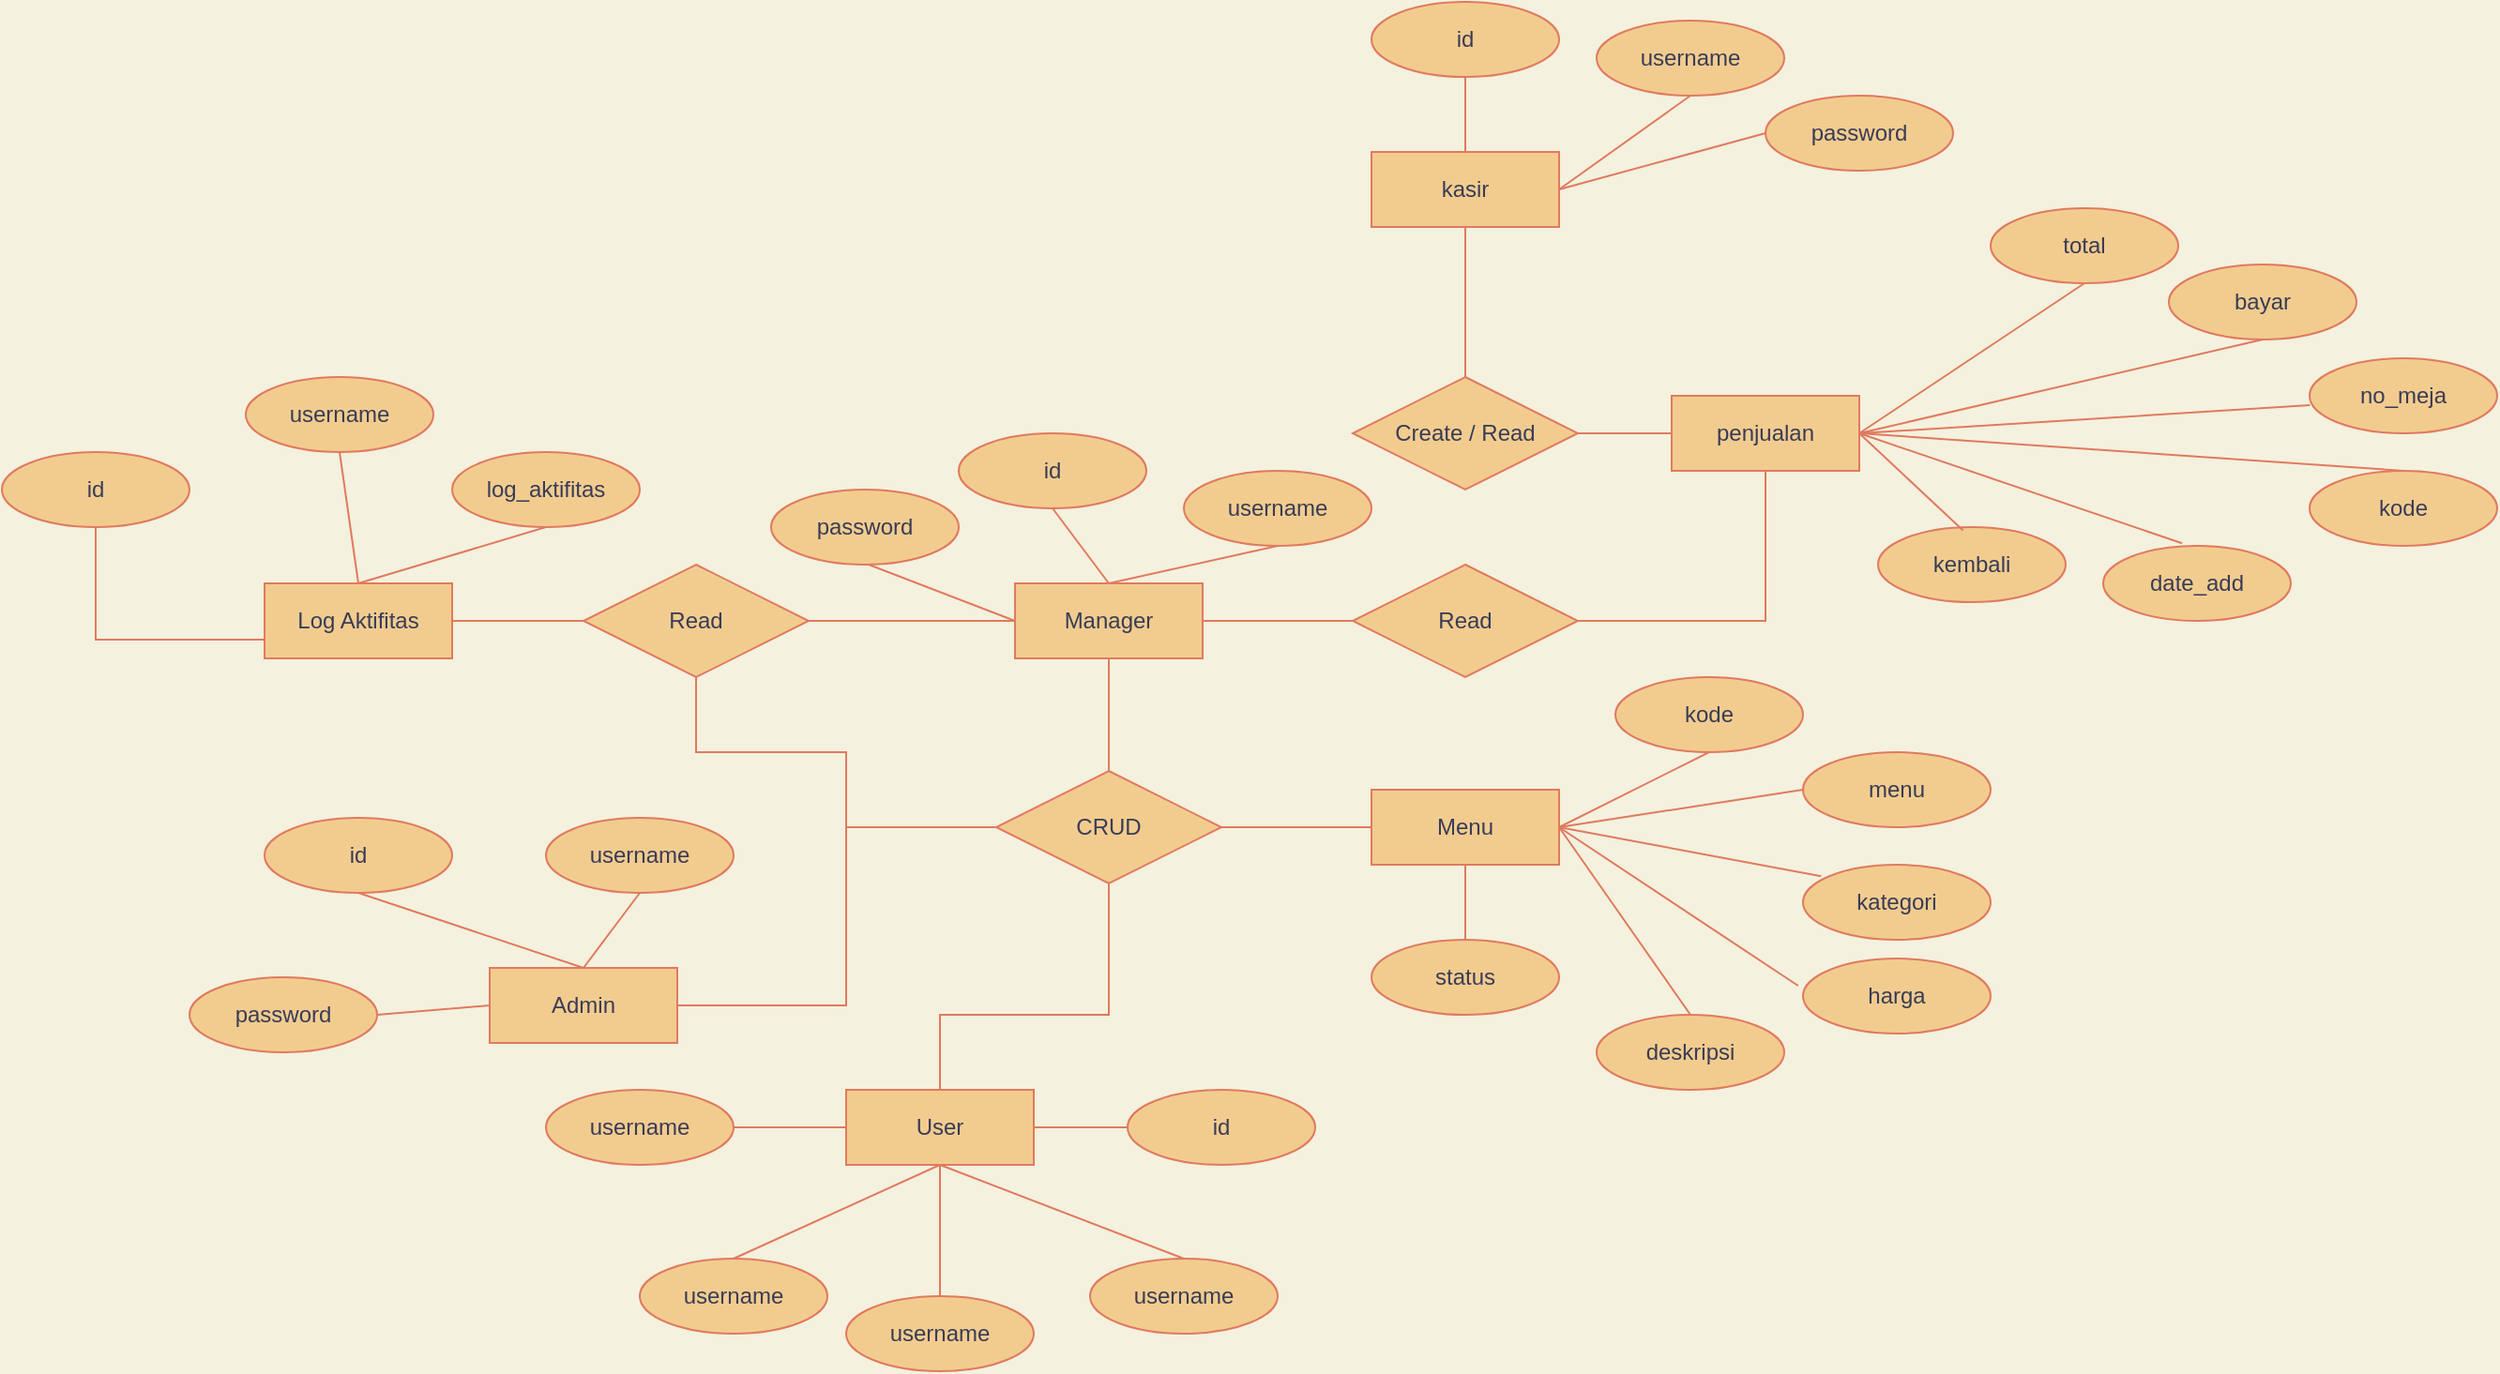 <mxfile version="13.9.9" type="device"><diagram id="X9nI8HVh4vwz8qUMNvSI" name="Page-1"><mxGraphModel dx="2310" dy="767" grid="1" gridSize="10" guides="1" tooltips="1" connect="1" arrows="1" fold="1" page="1" pageScale="1" pageWidth="850" pageHeight="1100" background="#F4F1DE" math="0" shadow="0"><root><mxCell id="0"/><mxCell id="1" parent="0"/><mxCell id="Bwz8TRf4W6_N14qJQdJL-1" value="kasir" style="whiteSpace=wrap;html=1;align=center;rounded=0;sketch=0;strokeColor=#E07A5F;fillColor=#F2CC8F;fontColor=#393C56;" vertex="1" parent="1"><mxGeometry y="80" width="100" height="40" as="geometry"/></mxCell><mxCell id="Bwz8TRf4W6_N14qJQdJL-2" value="id" style="ellipse;whiteSpace=wrap;html=1;align=center;rounded=0;sketch=0;strokeColor=#E07A5F;fillColor=#F2CC8F;fontColor=#393C56;" vertex="1" parent="1"><mxGeometry width="100" height="40" as="geometry"/></mxCell><mxCell id="Bwz8TRf4W6_N14qJQdJL-3" value="password&lt;span style=&quot;color: rgba(0 , 0 , 0 , 0) ; font-family: monospace ; font-size: 0px&quot;&gt;%3CmxGraphModel%3E%3Croot%3E%3CmxCell%20id%3D%220%22%2F%3E%3CmxCell%20id%3D%221%22%20parent%3D%220%22%2F%3E%3CmxCell%20id%3D%222%22%20value%3D%22Attribute%22%20style%3D%22ellipse%3BwhiteSpace%3Dwrap%3Bhtml%3D1%3Balign%3Dcenter%3Brounded%3D0%3Bsketch%3D0%3BstrokeColor%3D%23E07A5F%3BfillColor%3D%23F2CC8F%3BfontColor%3D%23393C56%3B%22%20vertex%3D%221%22%20parent%3D%221%22%3E%3CmxGeometry%20x%3D%2270%22%20y%3D%2260%22%20width%3D%22100%22%20height%3D%2240%22%20as%3D%22geometry%22%2F%3E%3C%2FmxCell%3E%3C%2Froot%3E%3C%2FmxGraphModel%3E&lt;/span&gt;" style="ellipse;whiteSpace=wrap;html=1;align=center;rounded=0;sketch=0;strokeColor=#E07A5F;fillColor=#F2CC8F;fontColor=#393C56;" vertex="1" parent="1"><mxGeometry x="210" y="50" width="100" height="40" as="geometry"/></mxCell><mxCell id="Bwz8TRf4W6_N14qJQdJL-4" value="username&lt;br&gt;" style="ellipse;whiteSpace=wrap;html=1;align=center;rounded=0;sketch=0;strokeColor=#E07A5F;fillColor=#F2CC8F;fontColor=#393C56;" vertex="1" parent="1"><mxGeometry x="120" y="10" width="100" height="40" as="geometry"/></mxCell><mxCell id="Bwz8TRf4W6_N14qJQdJL-9" value="" style="endArrow=none;html=1;rounded=0;strokeColor=#E07A5F;fillColor=#F2CC8F;fontColor=#393C56;exitX=1;exitY=0.5;exitDx=0;exitDy=0;entryX=0;entryY=0.5;entryDx=0;entryDy=0;" edge="1" parent="1" source="Bwz8TRf4W6_N14qJQdJL-1" target="Bwz8TRf4W6_N14qJQdJL-3"><mxGeometry relative="1" as="geometry"><mxPoint x="110" y="110" as="sourcePoint"/><mxPoint x="210" y="140" as="targetPoint"/></mxGeometry></mxCell><mxCell id="Bwz8TRf4W6_N14qJQdJL-10" value="" style="endArrow=none;html=1;rounded=0;strokeColor=#E07A5F;fillColor=#F2CC8F;fontColor=#393C56;exitX=1;exitY=0.5;exitDx=0;exitDy=0;entryX=0.5;entryY=1;entryDx=0;entryDy=0;" edge="1" parent="1" source="Bwz8TRf4W6_N14qJQdJL-1" target="Bwz8TRf4W6_N14qJQdJL-4"><mxGeometry relative="1" as="geometry"><mxPoint x="110" y="110" as="sourcePoint"/><mxPoint x="220" y="80" as="targetPoint"/></mxGeometry></mxCell><mxCell id="Bwz8TRf4W6_N14qJQdJL-11" value="" style="endArrow=none;html=1;rounded=0;strokeColor=#E07A5F;fillColor=#F2CC8F;fontColor=#393C56;exitX=0.5;exitY=0;exitDx=0;exitDy=0;entryX=0.5;entryY=1;entryDx=0;entryDy=0;" edge="1" parent="1" source="Bwz8TRf4W6_N14qJQdJL-1" target="Bwz8TRf4W6_N14qJQdJL-2"><mxGeometry relative="1" as="geometry"><mxPoint x="110" y="110" as="sourcePoint"/><mxPoint x="180" y="60" as="targetPoint"/></mxGeometry></mxCell><mxCell id="Bwz8TRf4W6_N14qJQdJL-12" value="Create / Read" style="shape=rhombus;perimeter=rhombusPerimeter;whiteSpace=wrap;html=1;align=center;rounded=0;sketch=0;strokeColor=#E07A5F;fillColor=#F2CC8F;fontColor=#393C56;" vertex="1" parent="1"><mxGeometry x="-10" y="200" width="120" height="60" as="geometry"/></mxCell><mxCell id="Bwz8TRf4W6_N14qJQdJL-13" value="penjualan" style="whiteSpace=wrap;html=1;align=center;rounded=0;sketch=0;strokeColor=#E07A5F;fillColor=#F2CC8F;fontColor=#393C56;" vertex="1" parent="1"><mxGeometry x="160" y="210" width="100" height="40" as="geometry"/></mxCell><mxCell id="Bwz8TRf4W6_N14qJQdJL-15" value="" style="endArrow=none;html=1;rounded=0;strokeColor=#E07A5F;fillColor=#F2CC8F;fontColor=#393C56;exitX=0.5;exitY=1;exitDx=0;exitDy=0;entryX=0.5;entryY=0;entryDx=0;entryDy=0;" edge="1" parent="1" source="Bwz8TRf4W6_N14qJQdJL-1" target="Bwz8TRf4W6_N14qJQdJL-12"><mxGeometry relative="1" as="geometry"><mxPoint x="60" y="170" as="sourcePoint"/><mxPoint x="220" y="170" as="targetPoint"/></mxGeometry></mxCell><mxCell id="Bwz8TRf4W6_N14qJQdJL-16" value="" style="endArrow=none;html=1;rounded=0;strokeColor=#E07A5F;fillColor=#F2CC8F;fontColor=#393C56;exitX=0;exitY=0.5;exitDx=0;exitDy=0;entryX=1;entryY=0.5;entryDx=0;entryDy=0;" edge="1" parent="1" source="Bwz8TRf4W6_N14qJQdJL-13" target="Bwz8TRf4W6_N14qJQdJL-12"><mxGeometry relative="1" as="geometry"><mxPoint x="60" y="130" as="sourcePoint"/><mxPoint x="70" y="210" as="targetPoint"/></mxGeometry></mxCell><mxCell id="Bwz8TRf4W6_N14qJQdJL-17" value="kode" style="ellipse;whiteSpace=wrap;html=1;align=center;rounded=0;sketch=0;strokeColor=#E07A5F;fillColor=#F2CC8F;fontColor=#393C56;" vertex="1" parent="1"><mxGeometry x="500" y="250" width="100" height="40" as="geometry"/></mxCell><mxCell id="Bwz8TRf4W6_N14qJQdJL-18" value="no_meja" style="ellipse;whiteSpace=wrap;html=1;align=center;rounded=0;sketch=0;strokeColor=#E07A5F;fillColor=#F2CC8F;fontColor=#393C56;" vertex="1" parent="1"><mxGeometry x="500" y="190" width="100" height="40" as="geometry"/></mxCell><mxCell id="Bwz8TRf4W6_N14qJQdJL-19" value="total" style="ellipse;whiteSpace=wrap;html=1;align=center;rounded=0;sketch=0;strokeColor=#E07A5F;fillColor=#F2CC8F;fontColor=#393C56;" vertex="1" parent="1"><mxGeometry x="330" y="110" width="100" height="40" as="geometry"/></mxCell><mxCell id="Bwz8TRf4W6_N14qJQdJL-20" value="bayar" style="ellipse;whiteSpace=wrap;html=1;align=center;rounded=0;sketch=0;strokeColor=#E07A5F;fillColor=#F2CC8F;fontColor=#393C56;" vertex="1" parent="1"><mxGeometry x="425" y="140" width="100" height="40" as="geometry"/></mxCell><mxCell id="Bwz8TRf4W6_N14qJQdJL-21" value="kembali" style="ellipse;whiteSpace=wrap;html=1;align=center;rounded=0;sketch=0;strokeColor=#E07A5F;fillColor=#F2CC8F;fontColor=#393C56;" vertex="1" parent="1"><mxGeometry x="270" y="280" width="100" height="40" as="geometry"/></mxCell><mxCell id="Bwz8TRf4W6_N14qJQdJL-22" value="date_add" style="ellipse;whiteSpace=wrap;html=1;align=center;rounded=0;sketch=0;strokeColor=#E07A5F;fillColor=#F2CC8F;fontColor=#393C56;" vertex="1" parent="1"><mxGeometry x="390" y="290" width="100" height="40" as="geometry"/></mxCell><mxCell id="Bwz8TRf4W6_N14qJQdJL-23" value="" style="endArrow=none;html=1;rounded=0;strokeColor=#E07A5F;fillColor=#F2CC8F;fontColor=#393C56;exitX=1;exitY=0.5;exitDx=0;exitDy=0;entryX=0.5;entryY=1;entryDx=0;entryDy=0;" edge="1" parent="1" source="Bwz8TRf4W6_N14qJQdJL-13" target="Bwz8TRf4W6_N14qJQdJL-19"><mxGeometry relative="1" as="geometry"><mxPoint x="280" y="220" as="sourcePoint"/><mxPoint x="440" y="220" as="targetPoint"/></mxGeometry></mxCell><mxCell id="Bwz8TRf4W6_N14qJQdJL-24" value="" style="endArrow=none;html=1;rounded=0;strokeColor=#E07A5F;fillColor=#F2CC8F;fontColor=#393C56;exitX=1;exitY=0.5;exitDx=0;exitDy=0;entryX=0.5;entryY=1;entryDx=0;entryDy=0;" edge="1" parent="1" source="Bwz8TRf4W6_N14qJQdJL-13" target="Bwz8TRf4W6_N14qJQdJL-20"><mxGeometry relative="1" as="geometry"><mxPoint x="320" y="220" as="sourcePoint"/><mxPoint x="480" y="220" as="targetPoint"/></mxGeometry></mxCell><mxCell id="Bwz8TRf4W6_N14qJQdJL-25" value="" style="endArrow=none;html=1;rounded=0;strokeColor=#E07A5F;fillColor=#F2CC8F;fontColor=#393C56;exitX=1;exitY=0.5;exitDx=0;exitDy=0;entryX=0.002;entryY=0.626;entryDx=0;entryDy=0;entryPerimeter=0;" edge="1" parent="1" source="Bwz8TRf4W6_N14qJQdJL-13" target="Bwz8TRf4W6_N14qJQdJL-18"><mxGeometry relative="1" as="geometry"><mxPoint x="330" y="230" as="sourcePoint"/><mxPoint x="490" y="230" as="targetPoint"/></mxGeometry></mxCell><mxCell id="Bwz8TRf4W6_N14qJQdJL-26" value="" style="endArrow=none;html=1;rounded=0;strokeColor=#E07A5F;fillColor=#F2CC8F;fontColor=#393C56;exitX=1;exitY=0.5;exitDx=0;exitDy=0;entryX=0.5;entryY=0;entryDx=0;entryDy=0;" edge="1" parent="1" source="Bwz8TRf4W6_N14qJQdJL-13" target="Bwz8TRf4W6_N14qJQdJL-17"><mxGeometry relative="1" as="geometry"><mxPoint x="340" y="240" as="sourcePoint"/><mxPoint x="500" y="240" as="targetPoint"/></mxGeometry></mxCell><mxCell id="Bwz8TRf4W6_N14qJQdJL-27" value="" style="endArrow=none;html=1;rounded=0;strokeColor=#E07A5F;fillColor=#F2CC8F;fontColor=#393C56;entryX=0.421;entryY=-0.034;entryDx=0;entryDy=0;entryPerimeter=0;" edge="1" parent="1" target="Bwz8TRf4W6_N14qJQdJL-22"><mxGeometry relative="1" as="geometry"><mxPoint x="260" y="230" as="sourcePoint"/><mxPoint x="420" y="230" as="targetPoint"/></mxGeometry></mxCell><mxCell id="Bwz8TRf4W6_N14qJQdJL-28" value="" style="endArrow=none;html=1;rounded=0;strokeColor=#E07A5F;fillColor=#F2CC8F;fontColor=#393C56;exitX=1;exitY=0.5;exitDx=0;exitDy=0;entryX=0.453;entryY=0.043;entryDx=0;entryDy=0;entryPerimeter=0;" edge="1" parent="1" source="Bwz8TRf4W6_N14qJQdJL-13" target="Bwz8TRf4W6_N14qJQdJL-21"><mxGeometry relative="1" as="geometry"><mxPoint x="360" y="260" as="sourcePoint"/><mxPoint x="520" y="260" as="targetPoint"/></mxGeometry></mxCell><mxCell id="Bwz8TRf4W6_N14qJQdJL-29" value="Read" style="shape=rhombus;perimeter=rhombusPerimeter;whiteSpace=wrap;html=1;align=center;rounded=0;sketch=0;strokeColor=#E07A5F;fillColor=#F2CC8F;fontColor=#393C56;" vertex="1" parent="1"><mxGeometry x="-10" y="300" width="120" height="60" as="geometry"/></mxCell><mxCell id="Bwz8TRf4W6_N14qJQdJL-30" value="" style="endArrow=none;html=1;rounded=0;strokeColor=#E07A5F;fillColor=#F2CC8F;fontColor=#393C56;exitX=1;exitY=0.5;exitDx=0;exitDy=0;entryX=0.5;entryY=1;entryDx=0;entryDy=0;" edge="1" parent="1" source="Bwz8TRf4W6_N14qJQdJL-29" target="Bwz8TRf4W6_N14qJQdJL-13"><mxGeometry relative="1" as="geometry"><mxPoint x="210" y="370" as="sourcePoint"/><mxPoint x="370" y="370" as="targetPoint"/><Array as="points"><mxPoint x="210" y="330"/></Array></mxGeometry></mxCell><mxCell id="Bwz8TRf4W6_N14qJQdJL-32" value="Manager" style="whiteSpace=wrap;html=1;align=center;rounded=0;sketch=0;strokeColor=#E07A5F;fillColor=#F2CC8F;fontColor=#393C56;" vertex="1" parent="1"><mxGeometry x="-190" y="310" width="100" height="40" as="geometry"/></mxCell><mxCell id="Bwz8TRf4W6_N14qJQdJL-35" value="" style="endArrow=none;html=1;rounded=0;strokeColor=#E07A5F;fillColor=#F2CC8F;fontColor=#393C56;entryX=0;entryY=0.5;entryDx=0;entryDy=0;exitX=0;exitY=0.5;exitDx=0;exitDy=0;" edge="1" source="Bwz8TRf4W6_N14qJQdJL-32" target="Bwz8TRf4W6_N14qJQdJL-40" parent="1"><mxGeometry relative="1" as="geometry"><mxPoint x="-190" y="335" as="sourcePoint"/><mxPoint x="20" y="375" as="targetPoint"/></mxGeometry></mxCell><mxCell id="Bwz8TRf4W6_N14qJQdJL-36" value="" style="endArrow=none;html=1;rounded=0;strokeColor=#E07A5F;fillColor=#F2CC8F;fontColor=#393C56;exitX=0.5;exitY=0;exitDx=0;exitDy=0;entryX=0.5;entryY=1;entryDx=0;entryDy=0;" edge="1" source="Bwz8TRf4W6_N14qJQdJL-32" target="Bwz8TRf4W6_N14qJQdJL-39" parent="1"><mxGeometry relative="1" as="geometry"><mxPoint x="-80" y="345" as="sourcePoint"/><mxPoint x="30" y="315" as="targetPoint"/></mxGeometry></mxCell><mxCell id="Bwz8TRf4W6_N14qJQdJL-37" value="" style="endArrow=none;html=1;rounded=0;strokeColor=#E07A5F;fillColor=#F2CC8F;fontColor=#393C56;exitX=0.5;exitY=0;exitDx=0;exitDy=0;" edge="1" source="Bwz8TRf4W6_N14qJQdJL-32" parent="1"><mxGeometry relative="1" as="geometry"><mxPoint x="-80" y="345" as="sourcePoint"/><mxPoint x="-170" y="270" as="targetPoint"/></mxGeometry></mxCell><mxCell id="Bwz8TRf4W6_N14qJQdJL-38" value="id" style="ellipse;whiteSpace=wrap;html=1;align=center;rounded=0;sketch=0;strokeColor=#E07A5F;fillColor=#F2CC8F;fontColor=#393C56;" vertex="1" parent="1"><mxGeometry x="-220" y="230" width="100" height="40" as="geometry"/></mxCell><mxCell id="Bwz8TRf4W6_N14qJQdJL-39" value="username&lt;br&gt;" style="ellipse;whiteSpace=wrap;html=1;align=center;rounded=0;sketch=0;strokeColor=#E07A5F;fillColor=#F2CC8F;fontColor=#393C56;" vertex="1" parent="1"><mxGeometry x="-100" y="250" width="100" height="40" as="geometry"/></mxCell><mxCell id="Bwz8TRf4W6_N14qJQdJL-40" value="password&lt;span style=&quot;color: rgba(0 , 0 , 0 , 0) ; font-family: monospace ; font-size: 0px&quot;&gt;%3CmxGraphModel%3E%3Croot%3E%3CmxCell%20id%3D%220%22%2F%3E%3CmxCell%20id%3D%221%22%20parent%3D%220%22%2F%3E%3CmxCell%20id%3D%222%22%20value%3D%22Attribute%22%20style%3D%22ellipse%3BwhiteSpace%3Dwrap%3Bhtml%3D1%3Balign%3Dcenter%3Brounded%3D0%3Bsketch%3D0%3BstrokeColor%3D%23E07A5F%3BfillColor%3D%23F2CC8F%3BfontColor%3D%23393C56%3B%22%20vertex%3D%221%22%20parent%3D%221%22%3E%3CmxGeometry%20x%3D%2270%22%20y%3D%2260%22%20width%3D%22100%22%20height%3D%2240%22%20as%3D%22geometry%22%2F%3E%3C%2FmxCell%3E%3C%2Froot%3E%3C%2FmxGraphModel%3E&lt;/span&gt;" style="ellipse;whiteSpace=wrap;html=1;align=center;rounded=0;sketch=0;strokeColor=#E07A5F;fillColor=#F2CC8F;fontColor=#393C56;" vertex="1" parent="1"><mxGeometry x="-320" y="260" width="100" height="40" as="geometry"/></mxCell><mxCell id="Bwz8TRf4W6_N14qJQdJL-42" value="" style="endArrow=none;html=1;rounded=0;strokeColor=#E07A5F;fillColor=#F2CC8F;fontColor=#393C56;exitX=1;exitY=0.5;exitDx=0;exitDy=0;entryX=0;entryY=0.5;entryDx=0;entryDy=0;" edge="1" parent="1" source="Bwz8TRf4W6_N14qJQdJL-32" target="Bwz8TRf4W6_N14qJQdJL-29"><mxGeometry relative="1" as="geometry"><mxPoint x="-30" y="380" as="sourcePoint"/><mxPoint x="130" y="380" as="targetPoint"/></mxGeometry></mxCell><mxCell id="Bwz8TRf4W6_N14qJQdJL-43" value="CRUD" style="shape=rhombus;perimeter=rhombusPerimeter;whiteSpace=wrap;html=1;align=center;rounded=0;sketch=0;strokeColor=#E07A5F;fillColor=#F2CC8F;fontColor=#393C56;" vertex="1" parent="1"><mxGeometry x="-200" y="410" width="120" height="60" as="geometry"/></mxCell><mxCell id="Bwz8TRf4W6_N14qJQdJL-44" value="" style="endArrow=none;html=1;rounded=0;strokeColor=#E07A5F;fillColor=#F2CC8F;fontColor=#393C56;exitX=0.5;exitY=1;exitDx=0;exitDy=0;entryX=0.5;entryY=0;entryDx=0;entryDy=0;" edge="1" parent="1" source="Bwz8TRf4W6_N14qJQdJL-32" target="Bwz8TRf4W6_N14qJQdJL-43"><mxGeometry relative="1" as="geometry"><mxPoint x="-80" y="410" as="sourcePoint"/><mxPoint x="80" y="410" as="targetPoint"/></mxGeometry></mxCell><mxCell id="Bwz8TRf4W6_N14qJQdJL-45" value="" style="endArrow=none;html=1;rounded=0;strokeColor=#E07A5F;fillColor=#F2CC8F;fontColor=#393C56;exitX=0;exitY=0.5;exitDx=0;exitDy=0;entryX=1;entryY=0.5;entryDx=0;entryDy=0;" edge="1" parent="1" source="Bwz8TRf4W6_N14qJQdJL-46" target="Bwz8TRf4W6_N14qJQdJL-43"><mxGeometry relative="1" as="geometry"><mxPoint x="-130" y="360" as="sourcePoint"/><mxPoint x="-130" y="420" as="targetPoint"/></mxGeometry></mxCell><mxCell id="Bwz8TRf4W6_N14qJQdJL-46" value="Menu" style="whiteSpace=wrap;html=1;align=center;rounded=0;sketch=0;strokeColor=#E07A5F;fillColor=#F2CC8F;fontColor=#393C56;" vertex="1" parent="1"><mxGeometry y="420" width="100" height="40" as="geometry"/></mxCell><mxCell id="Bwz8TRf4W6_N14qJQdJL-48" value="kategori" style="ellipse;whiteSpace=wrap;html=1;align=center;rounded=0;sketch=0;strokeColor=#E07A5F;fillColor=#F2CC8F;fontColor=#393C56;" vertex="1" parent="1"><mxGeometry x="230" y="460" width="100" height="40" as="geometry"/></mxCell><mxCell id="Bwz8TRf4W6_N14qJQdJL-49" value="status" style="ellipse;whiteSpace=wrap;html=1;align=center;rounded=0;sketch=0;strokeColor=#E07A5F;fillColor=#F2CC8F;fontColor=#393C56;" vertex="1" parent="1"><mxGeometry y="500" width="100" height="40" as="geometry"/></mxCell><mxCell id="Bwz8TRf4W6_N14qJQdJL-50" value="deskripsi" style="ellipse;whiteSpace=wrap;html=1;align=center;rounded=0;sketch=0;strokeColor=#E07A5F;fillColor=#F2CC8F;fontColor=#393C56;" vertex="1" parent="1"><mxGeometry x="120" y="540" width="100" height="40" as="geometry"/></mxCell><mxCell id="Bwz8TRf4W6_N14qJQdJL-51" value="harga" style="ellipse;whiteSpace=wrap;html=1;align=center;rounded=0;sketch=0;strokeColor=#E07A5F;fillColor=#F2CC8F;fontColor=#393C56;" vertex="1" parent="1"><mxGeometry x="230" y="510" width="100" height="40" as="geometry"/></mxCell><mxCell id="Bwz8TRf4W6_N14qJQdJL-52" value="menu" style="ellipse;whiteSpace=wrap;html=1;align=center;rounded=0;sketch=0;strokeColor=#E07A5F;fillColor=#F2CC8F;fontColor=#393C56;" vertex="1" parent="1"><mxGeometry x="230" y="400" width="100" height="40" as="geometry"/></mxCell><mxCell id="Bwz8TRf4W6_N14qJQdJL-53" value="kode" style="ellipse;whiteSpace=wrap;html=1;align=center;rounded=0;sketch=0;strokeColor=#E07A5F;fillColor=#F2CC8F;fontColor=#393C56;" vertex="1" parent="1"><mxGeometry x="130" y="360" width="100" height="40" as="geometry"/></mxCell><mxCell id="Bwz8TRf4W6_N14qJQdJL-54" value="" style="endArrow=none;html=1;rounded=0;strokeColor=#E07A5F;fillColor=#F2CC8F;fontColor=#393C56;exitX=0.5;exitY=1;exitDx=0;exitDy=0;entryX=0.5;entryY=0;entryDx=0;entryDy=0;" edge="1" parent="1" source="Bwz8TRf4W6_N14qJQdJL-46" target="Bwz8TRf4W6_N14qJQdJL-49"><mxGeometry relative="1" as="geometry"><mxPoint x="-80" y="590" as="sourcePoint"/><mxPoint x="80" y="590" as="targetPoint"/></mxGeometry></mxCell><mxCell id="Bwz8TRf4W6_N14qJQdJL-55" value="" style="endArrow=none;html=1;rounded=0;strokeColor=#E07A5F;fillColor=#F2CC8F;fontColor=#393C56;exitX=1;exitY=0.5;exitDx=0;exitDy=0;entryX=0.5;entryY=0;entryDx=0;entryDy=0;" edge="1" parent="1" source="Bwz8TRf4W6_N14qJQdJL-46" target="Bwz8TRf4W6_N14qJQdJL-50"><mxGeometry relative="1" as="geometry"><mxPoint x="-70" y="600" as="sourcePoint"/><mxPoint x="90.0" y="600" as="targetPoint"/></mxGeometry></mxCell><mxCell id="Bwz8TRf4W6_N14qJQdJL-56" value="" style="endArrow=none;html=1;rounded=0;strokeColor=#E07A5F;fillColor=#F2CC8F;fontColor=#393C56;exitX=1;exitY=0.5;exitDx=0;exitDy=0;entryX=-0.026;entryY=0.363;entryDx=0;entryDy=0;entryPerimeter=0;" edge="1" parent="1" source="Bwz8TRf4W6_N14qJQdJL-46" target="Bwz8TRf4W6_N14qJQdJL-51"><mxGeometry relative="1" as="geometry"><mxPoint x="-60" y="610" as="sourcePoint"/><mxPoint x="100.0" y="610" as="targetPoint"/></mxGeometry></mxCell><mxCell id="Bwz8TRf4W6_N14qJQdJL-57" value="" style="endArrow=none;html=1;rounded=0;strokeColor=#E07A5F;fillColor=#F2CC8F;fontColor=#393C56;exitX=1;exitY=0.5;exitDx=0;exitDy=0;entryX=0.097;entryY=0.154;entryDx=0;entryDy=0;entryPerimeter=0;" edge="1" parent="1" source="Bwz8TRf4W6_N14qJQdJL-46" target="Bwz8TRf4W6_N14qJQdJL-48"><mxGeometry relative="1" as="geometry"><mxPoint x="-50" y="620" as="sourcePoint"/><mxPoint x="110.0" y="620" as="targetPoint"/></mxGeometry></mxCell><mxCell id="Bwz8TRf4W6_N14qJQdJL-58" value="" style="endArrow=none;html=1;rounded=0;strokeColor=#E07A5F;fillColor=#F2CC8F;fontColor=#393C56;exitX=1;exitY=0.5;exitDx=0;exitDy=0;entryX=0;entryY=0.5;entryDx=0;entryDy=0;" edge="1" parent="1" source="Bwz8TRf4W6_N14qJQdJL-46" target="Bwz8TRf4W6_N14qJQdJL-52"><mxGeometry relative="1" as="geometry"><mxPoint x="-40" y="630" as="sourcePoint"/><mxPoint x="120.0" y="630" as="targetPoint"/></mxGeometry></mxCell><mxCell id="Bwz8TRf4W6_N14qJQdJL-59" value="" style="endArrow=none;html=1;rounded=0;strokeColor=#E07A5F;fillColor=#F2CC8F;fontColor=#393C56;exitX=1;exitY=0.5;exitDx=0;exitDy=0;entryX=0.5;entryY=1;entryDx=0;entryDy=0;" edge="1" parent="1" source="Bwz8TRf4W6_N14qJQdJL-46" target="Bwz8TRf4W6_N14qJQdJL-53"><mxGeometry relative="1" as="geometry"><mxPoint x="-30" y="640" as="sourcePoint"/><mxPoint x="130.0" y="640" as="targetPoint"/></mxGeometry></mxCell><mxCell id="Bwz8TRf4W6_N14qJQdJL-60" value="Admin" style="whiteSpace=wrap;html=1;align=center;rounded=0;sketch=0;strokeColor=#E07A5F;fillColor=#F2CC8F;fontColor=#393C56;" vertex="1" parent="1"><mxGeometry x="-470" y="515" width="100" height="40" as="geometry"/></mxCell><mxCell id="Bwz8TRf4W6_N14qJQdJL-62" value="password&lt;span style=&quot;color: rgba(0 , 0 , 0 , 0) ; font-family: monospace ; font-size: 0px&quot;&gt;%3CmxGraphModel%3E%3Croot%3E%3CmxCell%20id%3D%220%22%2F%3E%3CmxCell%20id%3D%221%22%20parent%3D%220%22%2F%3E%3CmxCell%20id%3D%222%22%20value%3D%22Attribute%22%20style%3D%22ellipse%3BwhiteSpace%3Dwrap%3Bhtml%3D1%3Balign%3Dcenter%3Brounded%3D0%3Bsketch%3D0%3BstrokeColor%3D%23E07A5F%3BfillColor%3D%23F2CC8F%3BfontColor%3D%23393C56%3B%22%20vertex%3D%221%22%20parent%3D%221%22%3E%3CmxGeometry%20x%3D%2270%22%20y%3D%2260%22%20width%3D%22100%22%20height%3D%2240%22%20as%3D%22geometry%22%2F%3E%3C%2FmxCell%3E%3C%2Froot%3E%3C%2FmxGraphModel%3E&lt;/span&gt;" style="ellipse;whiteSpace=wrap;html=1;align=center;rounded=0;sketch=0;strokeColor=#E07A5F;fillColor=#F2CC8F;fontColor=#393C56;" vertex="1" parent="1"><mxGeometry x="-630" y="520" width="100" height="40" as="geometry"/></mxCell><mxCell id="Bwz8TRf4W6_N14qJQdJL-63" value="id" style="ellipse;whiteSpace=wrap;html=1;align=center;rounded=0;sketch=0;strokeColor=#E07A5F;fillColor=#F2CC8F;fontColor=#393C56;" vertex="1" parent="1"><mxGeometry x="-590" y="435" width="100" height="40" as="geometry"/></mxCell><mxCell id="Bwz8TRf4W6_N14qJQdJL-64" value="username&lt;br&gt;" style="ellipse;whiteSpace=wrap;html=1;align=center;rounded=0;sketch=0;strokeColor=#E07A5F;fillColor=#F2CC8F;fontColor=#393C56;" vertex="1" parent="1"><mxGeometry x="-440" y="435" width="100" height="40" as="geometry"/></mxCell><mxCell id="Bwz8TRf4W6_N14qJQdJL-65" value="" style="endArrow=none;html=1;rounded=0;strokeColor=#E07A5F;fillColor=#F2CC8F;fontColor=#393C56;exitX=0.5;exitY=0;exitDx=0;exitDy=0;entryX=0.5;entryY=1;entryDx=0;entryDy=0;" edge="1" source="Bwz8TRf4W6_N14qJQdJL-60" target="Bwz8TRf4W6_N14qJQdJL-64" parent="1"><mxGeometry relative="1" as="geometry"><mxPoint x="-360" y="550" as="sourcePoint"/><mxPoint x="-250" y="520" as="targetPoint"/></mxGeometry></mxCell><mxCell id="Bwz8TRf4W6_N14qJQdJL-66" value="" style="endArrow=none;html=1;rounded=0;strokeColor=#E07A5F;fillColor=#F2CC8F;fontColor=#393C56;exitX=0.5;exitY=0;exitDx=0;exitDy=0;entryX=0.5;entryY=1;entryDx=0;entryDy=0;" edge="1" source="Bwz8TRf4W6_N14qJQdJL-60" target="Bwz8TRf4W6_N14qJQdJL-63" parent="1"><mxGeometry relative="1" as="geometry"><mxPoint x="-360" y="550" as="sourcePoint"/><mxPoint x="-290" y="500" as="targetPoint"/></mxGeometry></mxCell><mxCell id="Bwz8TRf4W6_N14qJQdJL-67" value="" style="endArrow=none;html=1;rounded=0;strokeColor=#E07A5F;fillColor=#F2CC8F;fontColor=#393C56;entryX=1;entryY=0.5;entryDx=0;entryDy=0;exitX=0;exitY=0.5;exitDx=0;exitDy=0;" edge="1" source="Bwz8TRf4W6_N14qJQdJL-60" target="Bwz8TRf4W6_N14qJQdJL-62" parent="1"><mxGeometry relative="1" as="geometry"><mxPoint x="-470" y="540" as="sourcePoint"/><mxPoint x="-260" y="580" as="targetPoint"/></mxGeometry></mxCell><mxCell id="Bwz8TRf4W6_N14qJQdJL-69" value="" style="endArrow=none;html=1;rounded=0;strokeColor=#E07A5F;fillColor=#F2CC8F;fontColor=#393C56;exitX=1;exitY=0.5;exitDx=0;exitDy=0;entryX=0;entryY=0.5;entryDx=0;entryDy=0;" edge="1" parent="1" source="Bwz8TRf4W6_N14qJQdJL-60" target="Bwz8TRf4W6_N14qJQdJL-43"><mxGeometry relative="1" as="geometry"><mxPoint x="-310" y="530" as="sourcePoint"/><mxPoint x="-150" y="530" as="targetPoint"/><Array as="points"><mxPoint x="-280" y="535"/><mxPoint x="-280" y="440"/></Array></mxGeometry></mxCell><mxCell id="Bwz8TRf4W6_N14qJQdJL-77" value="User" style="whiteSpace=wrap;html=1;align=center;rounded=0;sketch=0;strokeColor=#E07A5F;fillColor=#F2CC8F;fontColor=#393C56;" vertex="1" parent="1"><mxGeometry x="-280" y="580" width="100" height="40" as="geometry"/></mxCell><mxCell id="Bwz8TRf4W6_N14qJQdJL-78" value="" style="endArrow=none;html=1;rounded=0;strokeColor=#E07A5F;fillColor=#F2CC8F;fontColor=#393C56;exitX=0.5;exitY=1;exitDx=0;exitDy=0;entryX=0.5;entryY=0;entryDx=0;entryDy=0;" edge="1" parent="1" source="Bwz8TRf4W6_N14qJQdJL-43" target="Bwz8TRf4W6_N14qJQdJL-77"><mxGeometry relative="1" as="geometry"><mxPoint x="-90" y="620" as="sourcePoint"/><mxPoint x="70" y="620" as="targetPoint"/><Array as="points"><mxPoint x="-140" y="540"/><mxPoint x="-230" y="540"/></Array></mxGeometry></mxCell><mxCell id="Bwz8TRf4W6_N14qJQdJL-79" value="username&lt;br&gt;" style="ellipse;whiteSpace=wrap;html=1;align=center;rounded=0;sketch=0;strokeColor=#E07A5F;fillColor=#F2CC8F;fontColor=#393C56;" vertex="1" parent="1"><mxGeometry x="-390" y="670" width="100" height="40" as="geometry"/></mxCell><mxCell id="Bwz8TRf4W6_N14qJQdJL-80" value="username&lt;br&gt;" style="ellipse;whiteSpace=wrap;html=1;align=center;rounded=0;sketch=0;strokeColor=#E07A5F;fillColor=#F2CC8F;fontColor=#393C56;" vertex="1" parent="1"><mxGeometry x="-440" y="580" width="100" height="40" as="geometry"/></mxCell><mxCell id="Bwz8TRf4W6_N14qJQdJL-81" value="username&lt;br&gt;" style="ellipse;whiteSpace=wrap;html=1;align=center;rounded=0;sketch=0;strokeColor=#E07A5F;fillColor=#F2CC8F;fontColor=#393C56;" vertex="1" parent="1"><mxGeometry x="-150" y="670" width="100" height="40" as="geometry"/></mxCell><mxCell id="Bwz8TRf4W6_N14qJQdJL-82" value="username&lt;br&gt;" style="ellipse;whiteSpace=wrap;html=1;align=center;rounded=0;sketch=0;strokeColor=#E07A5F;fillColor=#F2CC8F;fontColor=#393C56;" vertex="1" parent="1"><mxGeometry x="-280" y="690" width="100" height="40" as="geometry"/></mxCell><mxCell id="Bwz8TRf4W6_N14qJQdJL-83" value="" style="endArrow=none;html=1;rounded=0;strokeColor=#E07A5F;fillColor=#F2CC8F;fontColor=#393C56;exitX=1;exitY=0.5;exitDx=0;exitDy=0;entryX=0;entryY=0.5;entryDx=0;entryDy=0;" edge="1" parent="1" source="Bwz8TRf4W6_N14qJQdJL-80" target="Bwz8TRf4W6_N14qJQdJL-77"><mxGeometry relative="1" as="geometry"><mxPoint x="-300" y="650" as="sourcePoint"/><mxPoint x="-140" y="650" as="targetPoint"/></mxGeometry></mxCell><mxCell id="Bwz8TRf4W6_N14qJQdJL-84" value="" style="endArrow=none;html=1;rounded=0;strokeColor=#E07A5F;fillColor=#F2CC8F;fontColor=#393C56;entryX=0.5;entryY=1;entryDx=0;entryDy=0;exitX=0.5;exitY=0;exitDx=0;exitDy=0;" edge="1" parent="1" source="Bwz8TRf4W6_N14qJQdJL-81" target="Bwz8TRf4W6_N14qJQdJL-77"><mxGeometry relative="1" as="geometry"><mxPoint x="-320" y="640" as="sourcePoint"/><mxPoint x="-270" y="610" as="targetPoint"/></mxGeometry></mxCell><mxCell id="Bwz8TRf4W6_N14qJQdJL-85" value="" style="endArrow=none;html=1;rounded=0;strokeColor=#E07A5F;fillColor=#F2CC8F;fontColor=#393C56;exitX=0.5;exitY=0;exitDx=0;exitDy=0;entryX=0.5;entryY=1;entryDx=0;entryDy=0;" edge="1" parent="1" source="Bwz8TRf4W6_N14qJQdJL-82" target="Bwz8TRf4W6_N14qJQdJL-77"><mxGeometry relative="1" as="geometry"><mxPoint x="-310" y="650" as="sourcePoint"/><mxPoint x="-260" y="620" as="targetPoint"/></mxGeometry></mxCell><mxCell id="Bwz8TRf4W6_N14qJQdJL-86" value="" style="endArrow=none;html=1;rounded=0;strokeColor=#E07A5F;fillColor=#F2CC8F;fontColor=#393C56;exitX=0.5;exitY=0;exitDx=0;exitDy=0;entryX=0.5;entryY=1;entryDx=0;entryDy=0;" edge="1" parent="1" source="Bwz8TRf4W6_N14qJQdJL-79" target="Bwz8TRf4W6_N14qJQdJL-77"><mxGeometry relative="1" as="geometry"><mxPoint x="-300" y="660" as="sourcePoint"/><mxPoint x="-250" y="630" as="targetPoint"/></mxGeometry></mxCell><mxCell id="Bwz8TRf4W6_N14qJQdJL-87" value="id" style="ellipse;whiteSpace=wrap;html=1;align=center;rounded=0;sketch=0;strokeColor=#E07A5F;fillColor=#F2CC8F;fontColor=#393C56;" vertex="1" parent="1"><mxGeometry x="-130" y="580" width="100" height="40" as="geometry"/></mxCell><mxCell id="Bwz8TRf4W6_N14qJQdJL-88" value="" style="endArrow=none;html=1;rounded=0;strokeColor=#E07A5F;fillColor=#F2CC8F;fontColor=#393C56;exitX=1;exitY=0.5;exitDx=0;exitDy=0;entryX=0;entryY=0.5;entryDx=0;entryDy=0;" edge="1" parent="1" source="Bwz8TRf4W6_N14qJQdJL-77" target="Bwz8TRf4W6_N14qJQdJL-87"><mxGeometry relative="1" as="geometry"><mxPoint x="-330" y="610" as="sourcePoint"/><mxPoint x="-270" y="610" as="targetPoint"/></mxGeometry></mxCell><mxCell id="Bwz8TRf4W6_N14qJQdJL-89" value="Read" style="shape=rhombus;perimeter=rhombusPerimeter;whiteSpace=wrap;html=1;align=center;rounded=0;sketch=0;strokeColor=#E07A5F;fillColor=#F2CC8F;fontColor=#393C56;" vertex="1" parent="1"><mxGeometry x="-420" y="300" width="120" height="60" as="geometry"/></mxCell><mxCell id="Bwz8TRf4W6_N14qJQdJL-90" value="" style="endArrow=none;html=1;rounded=0;strokeColor=#E07A5F;fillColor=#F2CC8F;fontColor=#393C56;entryX=0;entryY=0.5;entryDx=0;entryDy=0;exitX=1;exitY=0.5;exitDx=0;exitDy=0;" edge="1" parent="1" source="Bwz8TRf4W6_N14qJQdJL-89" target="Bwz8TRf4W6_N14qJQdJL-32"><mxGeometry relative="1" as="geometry"><mxPoint x="-390" y="390" as="sourcePoint"/><mxPoint x="-230" y="390" as="targetPoint"/></mxGeometry></mxCell><mxCell id="Bwz8TRf4W6_N14qJQdJL-91" value="" style="endArrow=none;html=1;rounded=0;strokeColor=#E07A5F;fillColor=#F2CC8F;fontColor=#393C56;exitX=0.5;exitY=1;exitDx=0;exitDy=0;entryX=1;entryY=0.5;entryDx=0;entryDy=0;" edge="1" parent="1" source="Bwz8TRf4W6_N14qJQdJL-89" target="Bwz8TRf4W6_N14qJQdJL-60"><mxGeometry relative="1" as="geometry"><mxPoint x="-440" y="410" as="sourcePoint"/><mxPoint x="-280" y="410" as="targetPoint"/><Array as="points"><mxPoint x="-360" y="400"/><mxPoint x="-280" y="400"/><mxPoint x="-280" y="535"/></Array></mxGeometry></mxCell><mxCell id="Bwz8TRf4W6_N14qJQdJL-92" value="Log Aktifitas" style="whiteSpace=wrap;html=1;align=center;rounded=0;sketch=0;strokeColor=#E07A5F;fillColor=#F2CC8F;fontColor=#393C56;" vertex="1" parent="1"><mxGeometry x="-590" y="310" width="100" height="40" as="geometry"/></mxCell><mxCell id="Bwz8TRf4W6_N14qJQdJL-93" value="" style="endArrow=none;html=1;rounded=0;strokeColor=#E07A5F;fillColor=#F2CC8F;fontColor=#393C56;exitX=1;exitY=0.5;exitDx=0;exitDy=0;entryX=0;entryY=0.5;entryDx=0;entryDy=0;" edge="1" parent="1" source="Bwz8TRf4W6_N14qJQdJL-92" target="Bwz8TRf4W6_N14qJQdJL-89"><mxGeometry relative="1" as="geometry"><mxPoint x="-490" y="270" as="sourcePoint"/><mxPoint x="-330" y="270" as="targetPoint"/></mxGeometry></mxCell><mxCell id="Bwz8TRf4W6_N14qJQdJL-94" value="id" style="ellipse;whiteSpace=wrap;html=1;align=center;rounded=0;sketch=0;strokeColor=#E07A5F;fillColor=#F2CC8F;fontColor=#393C56;" vertex="1" parent="1"><mxGeometry x="-730" y="240" width="100" height="40" as="geometry"/></mxCell><mxCell id="Bwz8TRf4W6_N14qJQdJL-95" value="username" style="ellipse;whiteSpace=wrap;html=1;align=center;rounded=0;sketch=0;strokeColor=#E07A5F;fillColor=#F2CC8F;fontColor=#393C56;" vertex="1" parent="1"><mxGeometry x="-600" y="200" width="100" height="40" as="geometry"/></mxCell><mxCell id="Bwz8TRf4W6_N14qJQdJL-96" value="log_aktifitas" style="ellipse;whiteSpace=wrap;html=1;align=center;rounded=0;sketch=0;strokeColor=#E07A5F;fillColor=#F2CC8F;fontColor=#393C56;" vertex="1" parent="1"><mxGeometry x="-490" y="240" width="100" height="40" as="geometry"/></mxCell><mxCell id="Bwz8TRf4W6_N14qJQdJL-97" value="" style="endArrow=none;html=1;rounded=0;strokeColor=#E07A5F;fillColor=#F2CC8F;fontColor=#393C56;exitX=0.5;exitY=1;exitDx=0;exitDy=0;entryX=0;entryY=0.75;entryDx=0;entryDy=0;" edge="1" parent="1" source="Bwz8TRf4W6_N14qJQdJL-94" target="Bwz8TRf4W6_N14qJQdJL-92"><mxGeometry relative="1" as="geometry"><mxPoint x="-710" y="330" as="sourcePoint"/><mxPoint x="-550" y="330" as="targetPoint"/><Array as="points"><mxPoint x="-680" y="340"/></Array></mxGeometry></mxCell><mxCell id="Bwz8TRf4W6_N14qJQdJL-98" value="" style="endArrow=none;html=1;rounded=0;strokeColor=#E07A5F;fillColor=#F2CC8F;fontColor=#393C56;exitX=0.5;exitY=1;exitDx=0;exitDy=0;entryX=0.5;entryY=0;entryDx=0;entryDy=0;" edge="1" parent="1" source="Bwz8TRf4W6_N14qJQdJL-95" target="Bwz8TRf4W6_N14qJQdJL-92"><mxGeometry relative="1" as="geometry"><mxPoint x="-580" y="280" as="sourcePoint"/><mxPoint x="-420" y="280" as="targetPoint"/></mxGeometry></mxCell><mxCell id="Bwz8TRf4W6_N14qJQdJL-99" value="" style="endArrow=none;html=1;rounded=0;strokeColor=#E07A5F;fillColor=#F2CC8F;fontColor=#393C56;exitX=0.5;exitY=1;exitDx=0;exitDy=0;entryX=0.5;entryY=0;entryDx=0;entryDy=0;" edge="1" parent="1" source="Bwz8TRf4W6_N14qJQdJL-96" target="Bwz8TRf4W6_N14qJQdJL-92"><mxGeometry relative="1" as="geometry"><mxPoint x="-540" y="250" as="sourcePoint"/><mxPoint x="-530" y="320" as="targetPoint"/></mxGeometry></mxCell></root></mxGraphModel></diagram></mxfile>
